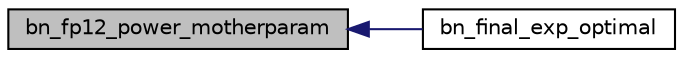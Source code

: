 digraph "bn_fp12_power_motherparam"
{
  edge [fontname="Helvetica",fontsize="10",labelfontname="Helvetica",labelfontsize="10"];
  node [fontname="Helvetica",fontsize="10",shape=record];
  rankdir="LR";
  Node6 [label="bn_fp12_power_motherparam",height=0.2,width=0.4,color="black", fillcolor="grey75", style="filled", fontcolor="black"];
  Node6 -> Node7 [dir="back",color="midnightblue",fontsize="10",style="solid"];
  Node7 [label="bn_final_exp_optimal",height=0.2,width=0.4,color="black", fillcolor="white", style="filled",URL="$bn__final__exp_8h.html#abb85f14c86f8ad6b8f16f6e659101c5d"];
}
